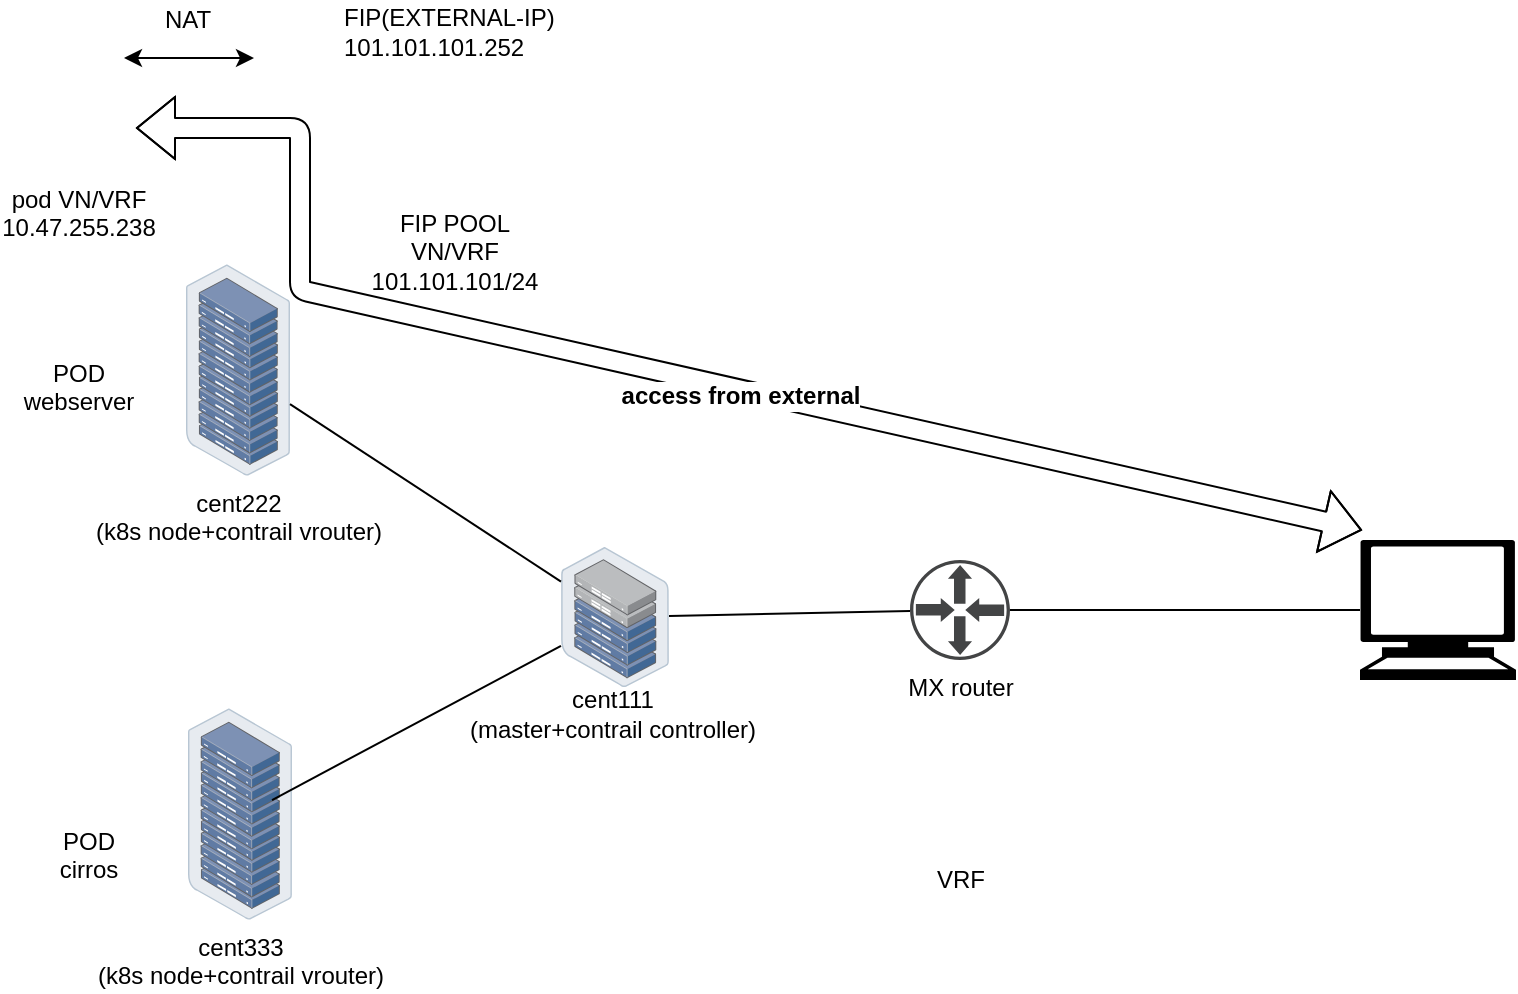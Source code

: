 <mxfile version="10.8.4" type="device"><diagram id="MEAX7VduMV3Xujvfp3zE" name="Page-1"><mxGraphModel dx="1394" dy="715" grid="0" gridSize="10" guides="1" tooltips="1" connect="1" arrows="1" fold="1" page="1" pageScale="1" pageWidth="850" pageHeight="1100" math="0" shadow="0"><root><mxCell id="0"/><mxCell id="1" parent="0"/><mxCell id="9k2xtpESZ65avn1hHL7i-1" value="cent222&lt;br&gt;(k8s node+contrail vrouter)&lt;br&gt;" style="points=[];aspect=fixed;html=1;align=center;shadow=0;dashed=0;image;image=img/lib/allied_telesis/storage/Datacenter_Server_Rack.svg;" vertex="1" parent="1"><mxGeometry x="163" y="222" width="52" height="106" as="geometry"/></mxCell><mxCell id="9k2xtpESZ65avn1hHL7i-2" value="MX router" style="pointerEvents=1;shadow=0;dashed=0;html=1;strokeColor=none;fillColor=#434445;aspect=fixed;labelPosition=center;verticalLabelPosition=bottom;verticalAlign=top;align=center;outlineConnect=0;shape=mxgraph.vvd.physical_upstream_router;" vertex="1" parent="1"><mxGeometry x="525" y="370" width="50" height="50" as="geometry"/></mxCell><mxCell id="9k2xtpESZ65avn1hHL7i-4" value="" style="shape=mxgraph.signs.tech.computer;html=1;fillColor=#000000;strokeColor=none;verticalLabelPosition=bottom;verticalAlign=top;align=center;" vertex="1" parent="1"><mxGeometry x="750" y="360" width="78" height="70" as="geometry"/></mxCell><mxCell id="9k2xtpESZ65avn1hHL7i-5" value="FIP POOL&lt;br&gt;VN/VRF&lt;br&gt;101.101.101/24&lt;br&gt;" style="shape=image;html=1;verticalAlign=top;verticalLabelPosition=bottom;labelBackgroundColor=#ffffff;imageAspect=0;aspect=fixed;image=https://cdn2.iconfinder.com/data/icons/freecns-cumulus/16/519904-098_Spreadsheet-128.png" vertex="1" parent="1"><mxGeometry x="272" y="138" width="50" height="50" as="geometry"/></mxCell><mxCell id="9k2xtpESZ65avn1hHL7i-6" value="pod VN/VRF&lt;br&gt;10.47.255.238&lt;br&gt;" style="shape=image;html=1;verticalAlign=top;verticalLabelPosition=bottom;labelBackgroundColor=#ffffff;imageAspect=0;aspect=fixed;image=https://cdn1.iconfinder.com/data/icons/hawcons/32/699052-icon-62-document-table-128.png" vertex="1" parent="1"><mxGeometry x="80" y="118" width="58" height="58" as="geometry"/></mxCell><mxCell id="9k2xtpESZ65avn1hHL7i-7" style="edgeStyle=none;rounded=0;orthogonalLoop=1;jettySize=auto;html=1;endArrow=classic;endFill=1;startArrow=classic;startFill=1;entryX=1;entryY=0.25;entryDx=0;entryDy=0;" edge="1" parent="1"><mxGeometry relative="1" as="geometry"><mxPoint x="197" y="119" as="sourcePoint"/><mxPoint x="132" y="119" as="targetPoint"/></mxGeometry></mxCell><mxCell id="9k2xtpESZ65avn1hHL7i-8" value="VRF" style="shape=image;html=1;verticalAlign=top;verticalLabelPosition=bottom;labelBackgroundColor=#ffffff;imageAspect=0;aspect=fixed;image=https://cdn2.iconfinder.com/data/icons/freecns-cumulus/16/519904-098_Spreadsheet-128.png" vertex="1" parent="1"><mxGeometry x="525" y="466" width="50" height="50" as="geometry"/></mxCell><mxCell id="9k2xtpESZ65avn1hHL7i-9" value="" style="points=[];aspect=fixed;html=1;align=center;shadow=0;dashed=0;image;image=img/lib/allied_telesis/storage/Datacenter_Server_Half_Rack_ToR.svg;" vertex="1" parent="1"><mxGeometry x="350.5" y="363.5" width="54" height="70" as="geometry"/></mxCell><mxCell id="9k2xtpESZ65avn1hHL7i-10" style="edgeStyle=none;rounded=0;orthogonalLoop=1;jettySize=auto;html=1;endArrow=none;endFill=0;" edge="1" parent="1" source="9k2xtpESZ65avn1hHL7i-1" target="9k2xtpESZ65avn1hHL7i-9"><mxGeometry relative="1" as="geometry"><mxPoint x="148" y="130.667" as="sourcePoint"/><mxPoint x="265.5" y="204.833" as="targetPoint"/></mxGeometry></mxCell><mxCell id="9k2xtpESZ65avn1hHL7i-11" style="edgeStyle=none;rounded=0;orthogonalLoop=1;jettySize=auto;html=1;endArrow=none;endFill=0;" edge="1" parent="1" source="9k2xtpESZ65avn1hHL7i-9" target="9k2xtpESZ65avn1hHL7i-2"><mxGeometry relative="1" as="geometry"><mxPoint x="211" y="407.222" as="sourcePoint"/><mxPoint x="333.5" y="408.269" as="targetPoint"/></mxGeometry></mxCell><mxCell id="9k2xtpESZ65avn1hHL7i-12" style="edgeStyle=none;rounded=0;orthogonalLoop=1;jettySize=auto;html=1;endArrow=none;endFill=0;entryX=0;entryY=0.5;entryDx=0;entryDy=0;entryPerimeter=0;" edge="1" parent="1" source="9k2xtpESZ65avn1hHL7i-2" target="9k2xtpESZ65avn1hHL7i-4"><mxGeometry relative="1" as="geometry"><mxPoint x="387.5" y="408.026" as="sourcePoint"/><mxPoint x="780" y="405" as="targetPoint"/></mxGeometry></mxCell><mxCell id="9k2xtpESZ65avn1hHL7i-13" value="NAT&lt;br&gt;" style="text;html=1;strokeColor=none;fillColor=none;align=center;verticalAlign=middle;whiteSpace=wrap;rounded=0;" vertex="1" parent="1"><mxGeometry x="144" y="90" width="40" height="20" as="geometry"/></mxCell><mxCell id="9k2xtpESZ65avn1hHL7i-18" value="FIP(EXTERNAL-IP)&lt;br&gt;101.101.101.252&lt;br&gt;" style="shape=image;html=1;verticalAlign=bottom;verticalLabelPosition=top;labelBackgroundColor=#ffffff;imageAspect=0;aspect=fixed;image=https://cdn2.iconfinder.com/data/icons/whcompare-servers-web-hosting/50/dedicated-ip-address-128.png;labelPosition=right;align=left;" vertex="1" parent="1"><mxGeometry x="190" y="123" width="50" height="50" as="geometry"/></mxCell><mxCell id="9k2xtpESZ65avn1hHL7i-21" value="cent333&lt;br&gt;(k8s node+contrail vrouter)&lt;br&gt;" style="points=[];aspect=fixed;html=1;align=center;shadow=0;dashed=0;image;image=img/lib/allied_telesis/storage/Datacenter_Server_Rack.svg;" vertex="1" parent="1"><mxGeometry x="164" y="444" width="52" height="106" as="geometry"/></mxCell><mxCell id="9k2xtpESZ65avn1hHL7i-22" style="edgeStyle=none;rounded=0;orthogonalLoop=1;jettySize=auto;html=1;endArrow=none;endFill=0;exitX=0.808;exitY=0.434;exitDx=0;exitDy=0;exitPerimeter=0;" edge="1" parent="1" source="9k2xtpESZ65avn1hHL7i-21" target="9k2xtpESZ65avn1hHL7i-9"><mxGeometry relative="1" as="geometry"><mxPoint x="211" y="292.141" as="sourcePoint"/><mxPoint x="360.5" y="390.7" as="targetPoint"/></mxGeometry></mxCell><mxCell id="9k2xtpESZ65avn1hHL7i-23" value="" style="shape=flexArrow;endArrow=classic;startArrow=classic;html=1;entryX=0.007;entryY=0.007;entryDx=0;entryDy=0;entryPerimeter=0;" edge="1" parent="1"><mxGeometry width="50" height="50" relative="1" as="geometry"><mxPoint x="138" y="154" as="sourcePoint"/><mxPoint x="751" y="355" as="targetPoint"/><Array as="points"><mxPoint x="220" y="154"/><mxPoint x="220" y="235"/></Array></mxGeometry></mxCell><mxCell id="9k2xtpESZ65avn1hHL7i-32" value="&lt;b&gt;access from external&lt;/b&gt;" style="text;html=1;resizable=0;points=[];align=center;verticalAlign=middle;labelBackgroundColor=#ffffff;" vertex="1" connectable="0" parent="9k2xtpESZ65avn1hHL7i-23"><mxGeometry x="0.032" relative="1" as="geometry"><mxPoint x="23" y="8" as="offset"/></mxGeometry></mxCell><mxCell id="9k2xtpESZ65avn1hHL7i-24" value="POD&lt;br&gt;webserver" style="shape=image;html=1;verticalAlign=top;verticalLabelPosition=bottom;labelBackgroundColor=#ffffff;imageAspect=0;aspect=fixed;image=https://cdn3.iconfinder.com/data/icons/social-media-2169/24/social_media_social_media_logo_docker-128.png" vertex="1" parent="1"><mxGeometry x="90" y="225" width="38" height="38" as="geometry"/></mxCell><mxCell id="9k2xtpESZ65avn1hHL7i-29" value="POD&lt;br&gt;cirros&lt;br&gt;" style="shape=image;html=1;verticalAlign=top;verticalLabelPosition=bottom;labelBackgroundColor=#ffffff;imageAspect=0;aspect=fixed;image=https://cdn3.iconfinder.com/data/icons/social-media-2169/24/social_media_social_media_logo_docker-128.png" vertex="1" parent="1"><mxGeometry x="95" y="459" width="38" height="38" as="geometry"/></mxCell><mxCell id="9k2xtpESZ65avn1hHL7i-35" value="cent111&lt;br&gt;(master+contrail controller)&lt;br&gt;" style="text;html=1;strokeColor=none;fillColor=none;align=center;verticalAlign=middle;whiteSpace=wrap;rounded=0;" vertex="1" parent="1"><mxGeometry x="266" y="436.5" width="221" height="20" as="geometry"/></mxCell></root></mxGraphModel></diagram></mxfile>